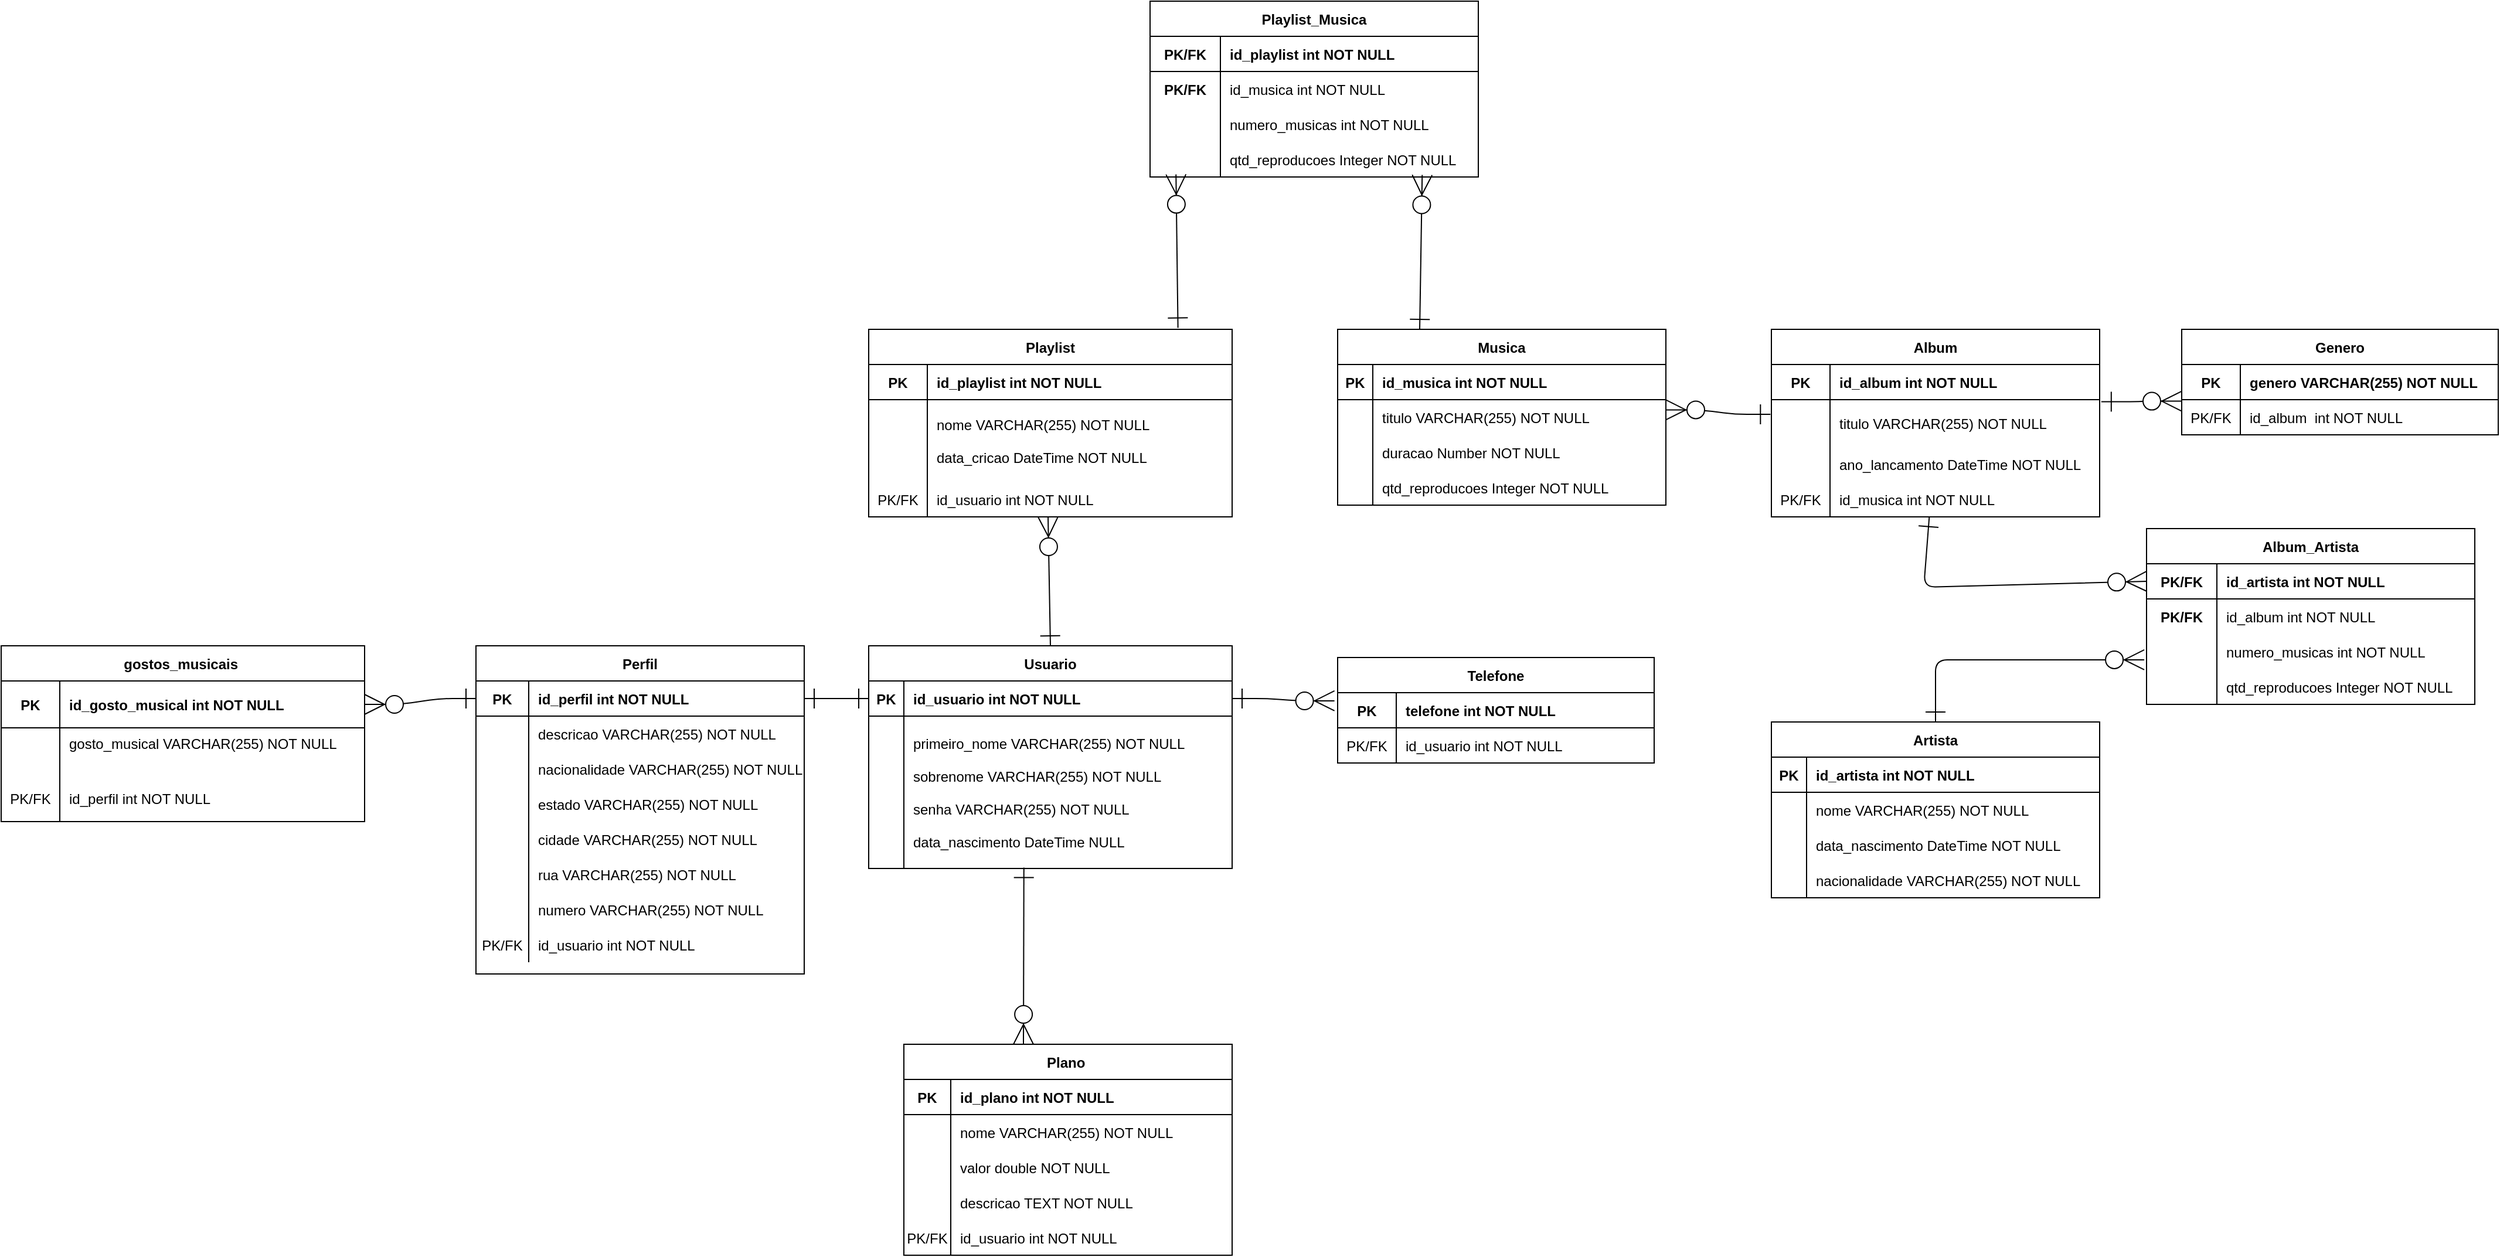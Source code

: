 <mxfile version="28.2.2">
  <diagram name="Page-1" id="_7i9upypEnmGC1tPnaWh">
    <mxGraphModel dx="1991" dy="1797" grid="1" gridSize="10" guides="1" tooltips="1" connect="1" arrows="1" fold="1" page="1" pageScale="1" pageWidth="827" pageHeight="1169" math="0" shadow="0">
      <root>
        <mxCell id="0" />
        <mxCell id="1" parent="0" />
        <mxCell id="pbqWPcM7sFuHfh5iEnx--1" value="" style="edgeStyle=entityRelationEdgeStyle;endArrow=ERone;startArrow=ERone;endFill=0;startFill=0;entryX=0;entryY=0.5;entryDx=0;entryDy=0;startSize=15;endSize=15;" edge="1" parent="1" source="pbqWPcM7sFuHfh5iEnx--23" target="pbqWPcM7sFuHfh5iEnx--3">
          <mxGeometry width="100" height="100" relative="1" as="geometry">
            <mxPoint x="340" y="720" as="sourcePoint" />
            <mxPoint x="440" y="620" as="targetPoint" />
          </mxGeometry>
        </mxCell>
        <mxCell id="pbqWPcM7sFuHfh5iEnx--2" value="Usuario" style="shape=table;startSize=30;container=1;collapsible=1;childLayout=tableLayout;fixedRows=1;rowLines=0;fontStyle=1;align=center;resizeLast=1;" vertex="1" parent="1">
          <mxGeometry x="480" y="10" width="310" height="190" as="geometry" />
        </mxCell>
        <mxCell id="pbqWPcM7sFuHfh5iEnx--3" value="" style="shape=partialRectangle;collapsible=0;dropTarget=0;pointerEvents=0;fillColor=none;points=[[0,0.5],[1,0.5]];portConstraint=eastwest;top=0;left=0;right=0;bottom=1;" vertex="1" parent="pbqWPcM7sFuHfh5iEnx--2">
          <mxGeometry y="30" width="310" height="30" as="geometry" />
        </mxCell>
        <mxCell id="pbqWPcM7sFuHfh5iEnx--4" value="PK" style="shape=partialRectangle;overflow=hidden;connectable=0;fillColor=none;top=0;left=0;bottom=0;right=0;fontStyle=1;" vertex="1" parent="pbqWPcM7sFuHfh5iEnx--3">
          <mxGeometry width="30" height="30" as="geometry">
            <mxRectangle width="30" height="30" as="alternateBounds" />
          </mxGeometry>
        </mxCell>
        <mxCell id="pbqWPcM7sFuHfh5iEnx--5" value="id_usuario int NOT NULL " style="shape=partialRectangle;overflow=hidden;connectable=0;fillColor=none;top=0;left=0;bottom=0;right=0;align=left;spacingLeft=6;fontStyle=1;" vertex="1" parent="pbqWPcM7sFuHfh5iEnx--3">
          <mxGeometry x="30" width="280" height="30" as="geometry">
            <mxRectangle width="280" height="30" as="alternateBounds" />
          </mxGeometry>
        </mxCell>
        <mxCell id="pbqWPcM7sFuHfh5iEnx--6" value="" style="shape=partialRectangle;collapsible=0;dropTarget=0;pointerEvents=0;fillColor=none;points=[[0,0.5],[1,0.5]];portConstraint=eastwest;top=0;left=0;right=0;bottom=0;" vertex="1" parent="pbqWPcM7sFuHfh5iEnx--2">
          <mxGeometry y="60" width="310" height="130" as="geometry" />
        </mxCell>
        <mxCell id="pbqWPcM7sFuHfh5iEnx--7" value="" style="shape=partialRectangle;overflow=hidden;connectable=0;fillColor=none;top=0;left=0;bottom=0;right=0;" vertex="1" parent="pbqWPcM7sFuHfh5iEnx--6">
          <mxGeometry width="30" height="130" as="geometry">
            <mxRectangle width="30" height="130" as="alternateBounds" />
          </mxGeometry>
        </mxCell>
        <mxCell id="pbqWPcM7sFuHfh5iEnx--8" value="primeiro_nome VARCHAR(255) NOT NULL&#xa;&#xa;sobrenome VARCHAR(255) NOT NULL&#xa;&#xa;senha VARCHAR(255) NOT NULL&#xa;&#xa;data_nascimento DateTime NULL" style="shape=partialRectangle;overflow=hidden;connectable=0;fillColor=none;top=0;left=0;bottom=0;right=0;align=left;spacingLeft=6;" vertex="1" parent="pbqWPcM7sFuHfh5iEnx--6">
          <mxGeometry x="30" width="280" height="130" as="geometry">
            <mxRectangle width="280" height="130" as="alternateBounds" />
          </mxGeometry>
        </mxCell>
        <mxCell id="pbqWPcM7sFuHfh5iEnx--9" value="Plano " style="shape=table;startSize=30;container=1;collapsible=1;childLayout=tableLayout;fixedRows=1;rowLines=0;fontStyle=1;align=center;resizeLast=1;" vertex="1" parent="1">
          <mxGeometry x="510" y="350" width="280" height="180" as="geometry" />
        </mxCell>
        <mxCell id="pbqWPcM7sFuHfh5iEnx--10" value="" style="shape=partialRectangle;collapsible=0;dropTarget=0;pointerEvents=0;fillColor=none;points=[[0,0.5],[1,0.5]];portConstraint=eastwest;top=0;left=0;right=0;bottom=1;" vertex="1" parent="pbqWPcM7sFuHfh5iEnx--9">
          <mxGeometry y="30" width="280" height="30" as="geometry" />
        </mxCell>
        <mxCell id="pbqWPcM7sFuHfh5iEnx--11" value="PK" style="shape=partialRectangle;overflow=hidden;connectable=0;fillColor=none;top=0;left=0;bottom=0;right=0;fontStyle=1;" vertex="1" parent="pbqWPcM7sFuHfh5iEnx--10">
          <mxGeometry width="40" height="30" as="geometry">
            <mxRectangle width="40" height="30" as="alternateBounds" />
          </mxGeometry>
        </mxCell>
        <mxCell id="pbqWPcM7sFuHfh5iEnx--12" value="id_plano int NOT NULL " style="shape=partialRectangle;overflow=hidden;connectable=0;fillColor=none;top=0;left=0;bottom=0;right=0;align=left;spacingLeft=6;fontStyle=1;" vertex="1" parent="pbqWPcM7sFuHfh5iEnx--10">
          <mxGeometry x="40" width="240" height="30" as="geometry">
            <mxRectangle width="240" height="30" as="alternateBounds" />
          </mxGeometry>
        </mxCell>
        <mxCell id="pbqWPcM7sFuHfh5iEnx--13" value="" style="shape=partialRectangle;collapsible=0;dropTarget=0;pointerEvents=0;fillColor=none;points=[[0,0.5],[1,0.5]];portConstraint=eastwest;top=0;left=0;right=0;bottom=0;" vertex="1" parent="pbqWPcM7sFuHfh5iEnx--9">
          <mxGeometry y="60" width="280" height="30" as="geometry" />
        </mxCell>
        <mxCell id="pbqWPcM7sFuHfh5iEnx--14" value="" style="shape=partialRectangle;overflow=hidden;connectable=0;fillColor=none;top=0;left=0;bottom=0;right=0;" vertex="1" parent="pbqWPcM7sFuHfh5iEnx--13">
          <mxGeometry width="40" height="30" as="geometry">
            <mxRectangle width="40" height="30" as="alternateBounds" />
          </mxGeometry>
        </mxCell>
        <mxCell id="pbqWPcM7sFuHfh5iEnx--15" value="nome VARCHAR(255) NOT NULL" style="shape=partialRectangle;overflow=hidden;connectable=0;fillColor=none;top=0;left=0;bottom=0;right=0;align=left;spacingLeft=6;" vertex="1" parent="pbqWPcM7sFuHfh5iEnx--13">
          <mxGeometry x="40" width="240" height="30" as="geometry">
            <mxRectangle width="240" height="30" as="alternateBounds" />
          </mxGeometry>
        </mxCell>
        <mxCell id="pbqWPcM7sFuHfh5iEnx--16" value="" style="shape=partialRectangle;collapsible=0;dropTarget=0;pointerEvents=0;fillColor=none;points=[[0,0.5],[1,0.5]];portConstraint=eastwest;top=0;left=0;right=0;bottom=0;" vertex="1" parent="pbqWPcM7sFuHfh5iEnx--9">
          <mxGeometry y="90" width="280" height="30" as="geometry" />
        </mxCell>
        <mxCell id="pbqWPcM7sFuHfh5iEnx--17" value="" style="shape=partialRectangle;overflow=hidden;connectable=0;fillColor=none;top=0;left=0;bottom=0;right=0;" vertex="1" parent="pbqWPcM7sFuHfh5iEnx--16">
          <mxGeometry width="40" height="30" as="geometry">
            <mxRectangle width="40" height="30" as="alternateBounds" />
          </mxGeometry>
        </mxCell>
        <mxCell id="pbqWPcM7sFuHfh5iEnx--18" value="valor double NOT NULL" style="shape=partialRectangle;overflow=hidden;connectable=0;fillColor=none;top=0;left=0;bottom=0;right=0;align=left;spacingLeft=6;" vertex="1" parent="pbqWPcM7sFuHfh5iEnx--16">
          <mxGeometry x="40" width="240" height="30" as="geometry">
            <mxRectangle width="240" height="30" as="alternateBounds" />
          </mxGeometry>
        </mxCell>
        <mxCell id="pbqWPcM7sFuHfh5iEnx--19" value="" style="shape=partialRectangle;collapsible=0;dropTarget=0;pointerEvents=0;fillColor=none;points=[[0,0.5],[1,0.5]];portConstraint=eastwest;top=0;left=0;right=0;bottom=0;" vertex="1" parent="pbqWPcM7sFuHfh5iEnx--9">
          <mxGeometry y="120" width="280" height="30" as="geometry" />
        </mxCell>
        <mxCell id="pbqWPcM7sFuHfh5iEnx--20" value="" style="shape=partialRectangle;overflow=hidden;connectable=0;fillColor=none;top=0;left=0;bottom=0;right=0;" vertex="1" parent="pbqWPcM7sFuHfh5iEnx--19">
          <mxGeometry width="40" height="30" as="geometry">
            <mxRectangle width="40" height="30" as="alternateBounds" />
          </mxGeometry>
        </mxCell>
        <mxCell id="pbqWPcM7sFuHfh5iEnx--21" value="descricao TEXT NOT NULL" style="shape=partialRectangle;overflow=hidden;connectable=0;fillColor=none;top=0;left=0;bottom=0;right=0;align=left;spacingLeft=6;" vertex="1" parent="pbqWPcM7sFuHfh5iEnx--19">
          <mxGeometry x="40" width="240" height="30" as="geometry">
            <mxRectangle width="240" height="30" as="alternateBounds" />
          </mxGeometry>
        </mxCell>
        <mxCell id="pbqWPcM7sFuHfh5iEnx--137" value="" style="shape=partialRectangle;collapsible=0;dropTarget=0;pointerEvents=0;fillColor=none;points=[[0,0.5],[1,0.5]];portConstraint=eastwest;top=0;left=0;right=0;bottom=0;" vertex="1" parent="pbqWPcM7sFuHfh5iEnx--9">
          <mxGeometry y="150" width="280" height="30" as="geometry" />
        </mxCell>
        <mxCell id="pbqWPcM7sFuHfh5iEnx--138" value="PK/FK" style="shape=partialRectangle;overflow=hidden;connectable=0;fillColor=none;top=0;left=0;bottom=0;right=0;" vertex="1" parent="pbqWPcM7sFuHfh5iEnx--137">
          <mxGeometry width="40" height="30" as="geometry">
            <mxRectangle width="40" height="30" as="alternateBounds" />
          </mxGeometry>
        </mxCell>
        <mxCell id="pbqWPcM7sFuHfh5iEnx--139" value="id_usuario int NOT NULL" style="shape=partialRectangle;overflow=hidden;connectable=0;fillColor=none;top=0;left=0;bottom=0;right=0;align=left;spacingLeft=6;" vertex="1" parent="pbqWPcM7sFuHfh5iEnx--137">
          <mxGeometry x="40" width="240" height="30" as="geometry">
            <mxRectangle width="240" height="30" as="alternateBounds" />
          </mxGeometry>
        </mxCell>
        <mxCell id="pbqWPcM7sFuHfh5iEnx--22" value="Perfil" style="shape=table;startSize=30;container=1;collapsible=1;childLayout=tableLayout;fixedRows=1;rowLines=0;fontStyle=1;align=center;resizeLast=1;" vertex="1" parent="1">
          <mxGeometry x="145" y="10" width="280" height="280" as="geometry" />
        </mxCell>
        <mxCell id="pbqWPcM7sFuHfh5iEnx--23" value="" style="shape=partialRectangle;collapsible=0;dropTarget=0;pointerEvents=0;fillColor=none;points=[[0,0.5],[1,0.5]];portConstraint=eastwest;top=0;left=0;right=0;bottom=1;" vertex="1" parent="pbqWPcM7sFuHfh5iEnx--22">
          <mxGeometry y="30" width="280" height="30" as="geometry" />
        </mxCell>
        <mxCell id="pbqWPcM7sFuHfh5iEnx--24" value="PK" style="shape=partialRectangle;overflow=hidden;connectable=0;fillColor=none;top=0;left=0;bottom=0;right=0;fontStyle=1;" vertex="1" parent="pbqWPcM7sFuHfh5iEnx--23">
          <mxGeometry width="45" height="30" as="geometry">
            <mxRectangle width="45" height="30" as="alternateBounds" />
          </mxGeometry>
        </mxCell>
        <mxCell id="pbqWPcM7sFuHfh5iEnx--25" value="id_perfil int NOT NULL" style="shape=partialRectangle;overflow=hidden;connectable=0;fillColor=none;top=0;left=0;bottom=0;right=0;align=left;spacingLeft=6;fontStyle=1;" vertex="1" parent="pbqWPcM7sFuHfh5iEnx--23">
          <mxGeometry x="45" width="235" height="30" as="geometry">
            <mxRectangle width="235" height="30" as="alternateBounds" />
          </mxGeometry>
        </mxCell>
        <mxCell id="pbqWPcM7sFuHfh5iEnx--26" value="" style="shape=partialRectangle;collapsible=0;dropTarget=0;pointerEvents=0;fillColor=none;points=[[0,0.5],[1,0.5]];portConstraint=eastwest;top=0;left=0;right=0;bottom=0;" vertex="1" parent="pbqWPcM7sFuHfh5iEnx--22">
          <mxGeometry y="60" width="280" height="30" as="geometry" />
        </mxCell>
        <mxCell id="pbqWPcM7sFuHfh5iEnx--27" value="" style="shape=partialRectangle;overflow=hidden;connectable=0;fillColor=none;top=0;left=0;bottom=0;right=0;" vertex="1" parent="pbqWPcM7sFuHfh5iEnx--26">
          <mxGeometry width="45" height="30" as="geometry">
            <mxRectangle width="45" height="30" as="alternateBounds" />
          </mxGeometry>
        </mxCell>
        <mxCell id="pbqWPcM7sFuHfh5iEnx--28" value="descricao VARCHAR(255) NOT NULL" style="shape=partialRectangle;overflow=hidden;connectable=0;fillColor=none;top=0;left=0;bottom=0;right=0;align=left;spacingLeft=6;" vertex="1" parent="pbqWPcM7sFuHfh5iEnx--26">
          <mxGeometry x="45" width="235" height="30" as="geometry">
            <mxRectangle width="235" height="30" as="alternateBounds" />
          </mxGeometry>
        </mxCell>
        <mxCell id="pbqWPcM7sFuHfh5iEnx--29" value="" style="shape=partialRectangle;collapsible=0;dropTarget=0;pointerEvents=0;fillColor=none;points=[[0,0.5],[1,0.5]];portConstraint=eastwest;top=0;left=0;right=0;bottom=0;" vertex="1" parent="pbqWPcM7sFuHfh5iEnx--22">
          <mxGeometry y="90" width="280" height="30" as="geometry" />
        </mxCell>
        <mxCell id="pbqWPcM7sFuHfh5iEnx--30" value="" style="shape=partialRectangle;overflow=hidden;connectable=0;fillColor=none;top=0;left=0;bottom=0;right=0;" vertex="1" parent="pbqWPcM7sFuHfh5iEnx--29">
          <mxGeometry width="45" height="30" as="geometry">
            <mxRectangle width="45" height="30" as="alternateBounds" />
          </mxGeometry>
        </mxCell>
        <mxCell id="pbqWPcM7sFuHfh5iEnx--31" value="nacionalidade VARCHAR(255) NOT NULL" style="shape=partialRectangle;overflow=hidden;connectable=0;fillColor=none;top=0;left=0;bottom=0;right=0;align=left;spacingLeft=6;" vertex="1" parent="pbqWPcM7sFuHfh5iEnx--29">
          <mxGeometry x="45" width="235" height="30" as="geometry">
            <mxRectangle width="235" height="30" as="alternateBounds" />
          </mxGeometry>
        </mxCell>
        <mxCell id="pbqWPcM7sFuHfh5iEnx--32" value="" style="shape=partialRectangle;collapsible=0;dropTarget=0;pointerEvents=0;fillColor=none;points=[[0,0.5],[1,0.5]];portConstraint=eastwest;top=0;left=0;right=0;bottom=0;" vertex="1" parent="pbqWPcM7sFuHfh5iEnx--22">
          <mxGeometry y="120" width="280" height="30" as="geometry" />
        </mxCell>
        <mxCell id="pbqWPcM7sFuHfh5iEnx--33" value="" style="shape=partialRectangle;overflow=hidden;connectable=0;fillColor=none;top=0;left=0;bottom=0;right=0;" vertex="1" parent="pbqWPcM7sFuHfh5iEnx--32">
          <mxGeometry width="45" height="30" as="geometry">
            <mxRectangle width="45" height="30" as="alternateBounds" />
          </mxGeometry>
        </mxCell>
        <mxCell id="pbqWPcM7sFuHfh5iEnx--34" value="estado VARCHAR(255) NOT NULL" style="shape=partialRectangle;overflow=hidden;connectable=0;fillColor=none;top=0;left=0;bottom=0;right=0;align=left;spacingLeft=6;" vertex="1" parent="pbqWPcM7sFuHfh5iEnx--32">
          <mxGeometry x="45" width="235" height="30" as="geometry">
            <mxRectangle width="235" height="30" as="alternateBounds" />
          </mxGeometry>
        </mxCell>
        <mxCell id="pbqWPcM7sFuHfh5iEnx--35" value="" style="shape=partialRectangle;collapsible=0;dropTarget=0;pointerEvents=0;fillColor=none;points=[[0,0.5],[1,0.5]];portConstraint=eastwest;top=0;left=0;right=0;bottom=0;" vertex="1" parent="pbqWPcM7sFuHfh5iEnx--22">
          <mxGeometry y="150" width="280" height="30" as="geometry" />
        </mxCell>
        <mxCell id="pbqWPcM7sFuHfh5iEnx--36" value="" style="shape=partialRectangle;overflow=hidden;connectable=0;fillColor=none;top=0;left=0;bottom=0;right=0;" vertex="1" parent="pbqWPcM7sFuHfh5iEnx--35">
          <mxGeometry width="45" height="30" as="geometry">
            <mxRectangle width="45" height="30" as="alternateBounds" />
          </mxGeometry>
        </mxCell>
        <mxCell id="pbqWPcM7sFuHfh5iEnx--37" value="cidade VARCHAR(255) NOT NULL" style="shape=partialRectangle;overflow=hidden;connectable=0;fillColor=none;top=0;left=0;bottom=0;right=0;align=left;spacingLeft=6;" vertex="1" parent="pbqWPcM7sFuHfh5iEnx--35">
          <mxGeometry x="45" width="235" height="30" as="geometry">
            <mxRectangle width="235" height="30" as="alternateBounds" />
          </mxGeometry>
        </mxCell>
        <mxCell id="pbqWPcM7sFuHfh5iEnx--38" value="" style="shape=partialRectangle;collapsible=0;dropTarget=0;pointerEvents=0;fillColor=none;points=[[0,0.5],[1,0.5]];portConstraint=eastwest;top=0;left=0;right=0;bottom=0;" vertex="1" parent="pbqWPcM7sFuHfh5iEnx--22">
          <mxGeometry y="180" width="280" height="30" as="geometry" />
        </mxCell>
        <mxCell id="pbqWPcM7sFuHfh5iEnx--39" value="" style="shape=partialRectangle;overflow=hidden;connectable=0;fillColor=none;top=0;left=0;bottom=0;right=0;" vertex="1" parent="pbqWPcM7sFuHfh5iEnx--38">
          <mxGeometry width="45" height="30" as="geometry">
            <mxRectangle width="45" height="30" as="alternateBounds" />
          </mxGeometry>
        </mxCell>
        <mxCell id="pbqWPcM7sFuHfh5iEnx--40" value="rua VARCHAR(255) NOT NULL" style="shape=partialRectangle;overflow=hidden;connectable=0;fillColor=none;top=0;left=0;bottom=0;right=0;align=left;spacingLeft=6;" vertex="1" parent="pbqWPcM7sFuHfh5iEnx--38">
          <mxGeometry x="45" width="235" height="30" as="geometry">
            <mxRectangle width="235" height="30" as="alternateBounds" />
          </mxGeometry>
        </mxCell>
        <mxCell id="pbqWPcM7sFuHfh5iEnx--41" value="" style="shape=partialRectangle;collapsible=0;dropTarget=0;pointerEvents=0;fillColor=none;points=[[0,0.5],[1,0.5]];portConstraint=eastwest;top=0;left=0;right=0;bottom=0;" vertex="1" parent="pbqWPcM7sFuHfh5iEnx--22">
          <mxGeometry y="210" width="280" height="30" as="geometry" />
        </mxCell>
        <mxCell id="pbqWPcM7sFuHfh5iEnx--42" value="" style="shape=partialRectangle;overflow=hidden;connectable=0;fillColor=none;top=0;left=0;bottom=0;right=0;" vertex="1" parent="pbqWPcM7sFuHfh5iEnx--41">
          <mxGeometry width="45" height="30" as="geometry">
            <mxRectangle width="45" height="30" as="alternateBounds" />
          </mxGeometry>
        </mxCell>
        <mxCell id="pbqWPcM7sFuHfh5iEnx--43" value="numero VARCHAR(255) NOT NULL" style="shape=partialRectangle;overflow=hidden;connectable=0;fillColor=none;top=0;left=0;bottom=0;right=0;align=left;spacingLeft=6;" vertex="1" parent="pbqWPcM7sFuHfh5iEnx--41">
          <mxGeometry x="45" width="235" height="30" as="geometry">
            <mxRectangle width="235" height="30" as="alternateBounds" />
          </mxGeometry>
        </mxCell>
        <mxCell id="pbqWPcM7sFuHfh5iEnx--140" value="" style="shape=partialRectangle;collapsible=0;dropTarget=0;pointerEvents=0;fillColor=none;points=[[0,0.5],[1,0.5]];portConstraint=eastwest;top=0;left=0;right=0;bottom=0;" vertex="1" parent="pbqWPcM7sFuHfh5iEnx--22">
          <mxGeometry y="240" width="280" height="30" as="geometry" />
        </mxCell>
        <mxCell id="pbqWPcM7sFuHfh5iEnx--141" value="PK/FK" style="shape=partialRectangle;overflow=hidden;connectable=0;fillColor=none;top=0;left=0;bottom=0;right=0;" vertex="1" parent="pbqWPcM7sFuHfh5iEnx--140">
          <mxGeometry width="45" height="30" as="geometry">
            <mxRectangle width="45" height="30" as="alternateBounds" />
          </mxGeometry>
        </mxCell>
        <mxCell id="pbqWPcM7sFuHfh5iEnx--142" value="id_usuario int NOT NULL" style="shape=partialRectangle;overflow=hidden;connectable=0;fillColor=none;top=0;left=0;bottom=0;right=0;align=left;spacingLeft=6;" vertex="1" parent="pbqWPcM7sFuHfh5iEnx--140">
          <mxGeometry x="45" width="235" height="30" as="geometry">
            <mxRectangle width="235" height="30" as="alternateBounds" />
          </mxGeometry>
        </mxCell>
        <mxCell id="pbqWPcM7sFuHfh5iEnx--44" value="gostos_musicais " style="shape=table;startSize=30;container=1;collapsible=1;childLayout=tableLayout;fixedRows=1;rowLines=0;fontStyle=1;align=center;resizeLast=1;" vertex="1" parent="1">
          <mxGeometry x="-260" y="10" width="310" height="150" as="geometry" />
        </mxCell>
        <mxCell id="pbqWPcM7sFuHfh5iEnx--45" value="" style="shape=partialRectangle;collapsible=0;dropTarget=0;pointerEvents=0;fillColor=none;points=[[0,0.5],[1,0.5]];portConstraint=eastwest;top=0;left=0;right=0;bottom=1;" vertex="1" parent="pbqWPcM7sFuHfh5iEnx--44">
          <mxGeometry y="30" width="310" height="40" as="geometry" />
        </mxCell>
        <mxCell id="pbqWPcM7sFuHfh5iEnx--46" value="PK" style="shape=partialRectangle;overflow=hidden;connectable=0;fillColor=none;top=0;left=0;bottom=0;right=0;fontStyle=1;" vertex="1" parent="pbqWPcM7sFuHfh5iEnx--45">
          <mxGeometry width="50" height="40" as="geometry">
            <mxRectangle width="50" height="40" as="alternateBounds" />
          </mxGeometry>
        </mxCell>
        <mxCell id="pbqWPcM7sFuHfh5iEnx--47" value="id_gosto_musical int NOT NULL" style="shape=partialRectangle;overflow=hidden;connectable=0;fillColor=none;top=0;left=0;bottom=0;right=0;align=left;spacingLeft=6;fontStyle=1;" vertex="1" parent="pbqWPcM7sFuHfh5iEnx--45">
          <mxGeometry x="50" width="260" height="40" as="geometry">
            <mxRectangle width="260" height="40" as="alternateBounds" />
          </mxGeometry>
        </mxCell>
        <mxCell id="pbqWPcM7sFuHfh5iEnx--48" value="" style="shape=partialRectangle;collapsible=0;dropTarget=0;pointerEvents=0;fillColor=none;points=[[0,0.5],[1,0.5]];portConstraint=eastwest;top=0;left=0;right=0;bottom=0;" vertex="1" parent="pbqWPcM7sFuHfh5iEnx--44">
          <mxGeometry y="70" width="310" height="40" as="geometry" />
        </mxCell>
        <mxCell id="pbqWPcM7sFuHfh5iEnx--49" value="" style="shape=partialRectangle;overflow=hidden;connectable=0;fillColor=none;top=0;left=0;bottom=0;right=0;" vertex="1" parent="pbqWPcM7sFuHfh5iEnx--48">
          <mxGeometry width="50" height="40" as="geometry">
            <mxRectangle width="50" height="40" as="alternateBounds" />
          </mxGeometry>
        </mxCell>
        <mxCell id="pbqWPcM7sFuHfh5iEnx--50" value="gosto_musical VARCHAR(255) NOT NULL&#xa;" style="shape=partialRectangle;overflow=hidden;connectable=0;fillColor=none;top=0;left=0;bottom=0;right=0;align=left;spacingLeft=6;" vertex="1" parent="pbqWPcM7sFuHfh5iEnx--48">
          <mxGeometry x="50" width="260" height="40" as="geometry">
            <mxRectangle width="260" height="40" as="alternateBounds" />
          </mxGeometry>
        </mxCell>
        <mxCell id="pbqWPcM7sFuHfh5iEnx--151" value="" style="shape=partialRectangle;collapsible=0;dropTarget=0;pointerEvents=0;fillColor=none;points=[[0,0.5],[1,0.5]];portConstraint=eastwest;top=0;left=0;right=0;bottom=0;" vertex="1" parent="pbqWPcM7sFuHfh5iEnx--44">
          <mxGeometry y="110" width="310" height="40" as="geometry" />
        </mxCell>
        <mxCell id="pbqWPcM7sFuHfh5iEnx--152" value="PK/FK" style="shape=partialRectangle;overflow=hidden;connectable=0;fillColor=none;top=0;left=0;bottom=0;right=0;" vertex="1" parent="pbqWPcM7sFuHfh5iEnx--151">
          <mxGeometry width="50" height="40" as="geometry">
            <mxRectangle width="50" height="40" as="alternateBounds" />
          </mxGeometry>
        </mxCell>
        <mxCell id="pbqWPcM7sFuHfh5iEnx--153" value="id_perfil int NOT NULL" style="shape=partialRectangle;overflow=hidden;connectable=0;fillColor=none;top=0;left=0;bottom=0;right=0;align=left;spacingLeft=6;" vertex="1" parent="pbqWPcM7sFuHfh5iEnx--151">
          <mxGeometry x="50" width="260" height="40" as="geometry">
            <mxRectangle width="260" height="40" as="alternateBounds" />
          </mxGeometry>
        </mxCell>
        <mxCell id="pbqWPcM7sFuHfh5iEnx--51" value="Telefone" style="shape=table;startSize=30;container=1;collapsible=1;childLayout=tableLayout;fixedRows=1;rowLines=0;fontStyle=1;align=center;resizeLast=1;" vertex="1" parent="1">
          <mxGeometry x="880" y="20" width="270" height="90" as="geometry" />
        </mxCell>
        <mxCell id="pbqWPcM7sFuHfh5iEnx--52" value="" style="shape=partialRectangle;collapsible=0;dropTarget=0;pointerEvents=0;fillColor=none;points=[[0,0.5],[1,0.5]];portConstraint=eastwest;top=0;left=0;right=0;bottom=1;" vertex="1" parent="pbqWPcM7sFuHfh5iEnx--51">
          <mxGeometry y="30" width="270" height="30" as="geometry" />
        </mxCell>
        <mxCell id="pbqWPcM7sFuHfh5iEnx--53" value="PK" style="shape=partialRectangle;overflow=hidden;connectable=0;fillColor=none;top=0;left=0;bottom=0;right=0;fontStyle=1;" vertex="1" parent="pbqWPcM7sFuHfh5iEnx--52">
          <mxGeometry width="50" height="30" as="geometry">
            <mxRectangle width="50" height="30" as="alternateBounds" />
          </mxGeometry>
        </mxCell>
        <mxCell id="pbqWPcM7sFuHfh5iEnx--54" value="telefone int NOT NULL" style="shape=partialRectangle;overflow=hidden;connectable=0;fillColor=none;top=0;left=0;bottom=0;right=0;align=left;spacingLeft=6;fontStyle=1;" vertex="1" parent="pbqWPcM7sFuHfh5iEnx--52">
          <mxGeometry x="50" width="220" height="30" as="geometry">
            <mxRectangle width="220" height="30" as="alternateBounds" />
          </mxGeometry>
        </mxCell>
        <mxCell id="pbqWPcM7sFuHfh5iEnx--55" value="" style="shape=partialRectangle;collapsible=0;dropTarget=0;pointerEvents=0;fillColor=none;points=[[0,0.5],[1,0.5]];portConstraint=eastwest;top=0;left=0;right=0;bottom=0;" vertex="1" parent="pbqWPcM7sFuHfh5iEnx--51">
          <mxGeometry y="60" width="270" height="30" as="geometry" />
        </mxCell>
        <mxCell id="pbqWPcM7sFuHfh5iEnx--56" value="PK/FK" style="shape=partialRectangle;overflow=hidden;connectable=0;fillColor=none;top=0;left=0;bottom=0;right=0;" vertex="1" parent="pbqWPcM7sFuHfh5iEnx--55">
          <mxGeometry width="50" height="30" as="geometry">
            <mxRectangle width="50" height="30" as="alternateBounds" />
          </mxGeometry>
        </mxCell>
        <mxCell id="pbqWPcM7sFuHfh5iEnx--57" value="id_usuario int NOT NULL" style="shape=partialRectangle;overflow=hidden;connectable=0;fillColor=none;top=0;left=0;bottom=0;right=0;align=left;spacingLeft=6;" vertex="1" parent="pbqWPcM7sFuHfh5iEnx--55">
          <mxGeometry x="50" width="220" height="30" as="geometry">
            <mxRectangle width="220" height="30" as="alternateBounds" />
          </mxGeometry>
        </mxCell>
        <mxCell id="pbqWPcM7sFuHfh5iEnx--61" value="" style="edgeStyle=entityRelationEdgeStyle;endArrow=ERzeroToMany;startArrow=ERone;endFill=1;startFill=0;exitX=1;exitY=0.5;exitDx=0;exitDy=0;entryX=-0.01;entryY=0.233;entryDx=0;entryDy=0;entryPerimeter=0;startSize=15;endSize=15;" edge="1" parent="1" source="pbqWPcM7sFuHfh5iEnx--3" target="pbqWPcM7sFuHfh5iEnx--52">
          <mxGeometry width="100" height="100" relative="1" as="geometry">
            <mxPoint x="810" y="270" as="sourcePoint" />
            <mxPoint x="810" y="530" as="targetPoint" />
          </mxGeometry>
        </mxCell>
        <mxCell id="pbqWPcM7sFuHfh5iEnx--62" value="" style="endArrow=ERzeroToMany;startArrow=ERone;endFill=1;startFill=0;exitX=0.427;exitY=0.994;exitDx=0;exitDy=0;exitPerimeter=0;startSize=15;endSize=15;" edge="1" parent="1" source="pbqWPcM7sFuHfh5iEnx--6">
          <mxGeometry width="100" height="100" relative="1" as="geometry">
            <mxPoint x="820" y="80" as="sourcePoint" />
            <mxPoint x="612" y="350" as="targetPoint" />
          </mxGeometry>
        </mxCell>
        <mxCell id="pbqWPcM7sFuHfh5iEnx--63" value="" style="shape=partialRectangle;overflow=hidden;connectable=0;fillColor=none;top=0;left=0;bottom=0;right=0;" vertex="1" parent="1">
          <mxGeometry x="510" y="470" width="30" height="30" as="geometry">
            <mxRectangle width="30" height="30" as="alternateBounds" />
          </mxGeometry>
        </mxCell>
        <mxCell id="pbqWPcM7sFuHfh5iEnx--64" value="" style="edgeStyle=entityRelationEdgeStyle;endArrow=ERzeroToMany;startArrow=ERone;endFill=1;startFill=0;exitX=0;exitY=0.5;exitDx=0;exitDy=0;entryX=1;entryY=0.5;entryDx=0;entryDy=0;startSize=15;endSize=15;" edge="1" parent="1" source="pbqWPcM7sFuHfh5iEnx--23" target="pbqWPcM7sFuHfh5iEnx--45">
          <mxGeometry width="100" height="100" relative="1" as="geometry">
            <mxPoint x="850" y="70" as="sourcePoint" />
            <mxPoint x="937" y="72" as="targetPoint" />
          </mxGeometry>
        </mxCell>
        <mxCell id="pbqWPcM7sFuHfh5iEnx--65" value="Playlist" style="shape=table;startSize=30;container=1;collapsible=1;childLayout=tableLayout;fixedRows=1;rowLines=0;fontStyle=1;align=center;resizeLast=1;" vertex="1" parent="1">
          <mxGeometry x="480" y="-260" width="310" height="160" as="geometry" />
        </mxCell>
        <mxCell id="pbqWPcM7sFuHfh5iEnx--66" value="" style="shape=partialRectangle;collapsible=0;dropTarget=0;pointerEvents=0;fillColor=none;points=[[0,0.5],[1,0.5]];portConstraint=eastwest;top=0;left=0;right=0;bottom=1;" vertex="1" parent="pbqWPcM7sFuHfh5iEnx--65">
          <mxGeometry y="30" width="310" height="30" as="geometry" />
        </mxCell>
        <mxCell id="pbqWPcM7sFuHfh5iEnx--67" value="PK" style="shape=partialRectangle;overflow=hidden;connectable=0;fillColor=none;top=0;left=0;bottom=0;right=0;fontStyle=1;" vertex="1" parent="pbqWPcM7sFuHfh5iEnx--66">
          <mxGeometry width="50" height="30" as="geometry">
            <mxRectangle width="50" height="30" as="alternateBounds" />
          </mxGeometry>
        </mxCell>
        <mxCell id="pbqWPcM7sFuHfh5iEnx--68" value="id_playlist int NOT NULL " style="shape=partialRectangle;overflow=hidden;connectable=0;fillColor=none;top=0;left=0;bottom=0;right=0;align=left;spacingLeft=6;fontStyle=1;" vertex="1" parent="pbqWPcM7sFuHfh5iEnx--66">
          <mxGeometry x="50" width="260" height="30" as="geometry">
            <mxRectangle width="260" height="30" as="alternateBounds" />
          </mxGeometry>
        </mxCell>
        <mxCell id="pbqWPcM7sFuHfh5iEnx--69" value="" style="shape=partialRectangle;collapsible=0;dropTarget=0;pointerEvents=0;fillColor=none;points=[[0,0.5],[1,0.5]];portConstraint=eastwest;top=0;left=0;right=0;bottom=0;" vertex="1" parent="pbqWPcM7sFuHfh5iEnx--65">
          <mxGeometry y="60" width="310" height="70" as="geometry" />
        </mxCell>
        <mxCell id="pbqWPcM7sFuHfh5iEnx--70" value="" style="shape=partialRectangle;overflow=hidden;connectable=0;fillColor=none;top=0;left=0;bottom=0;right=0;" vertex="1" parent="pbqWPcM7sFuHfh5iEnx--69">
          <mxGeometry width="50" height="70" as="geometry">
            <mxRectangle width="50" height="70" as="alternateBounds" />
          </mxGeometry>
        </mxCell>
        <mxCell id="pbqWPcM7sFuHfh5iEnx--71" value="nome VARCHAR(255) NOT NULL&#xa;&#xa;data_cricao DateTime NOT NULL" style="shape=partialRectangle;overflow=hidden;connectable=0;fillColor=none;top=0;left=0;bottom=0;right=0;align=left;spacingLeft=6;" vertex="1" parent="pbqWPcM7sFuHfh5iEnx--69">
          <mxGeometry x="50" width="260" height="70" as="geometry">
            <mxRectangle width="260" height="70" as="alternateBounds" />
          </mxGeometry>
        </mxCell>
        <mxCell id="pbqWPcM7sFuHfh5iEnx--161" value="" style="shape=partialRectangle;collapsible=0;dropTarget=0;pointerEvents=0;fillColor=none;points=[[0,0.5],[1,0.5]];portConstraint=eastwest;top=0;left=0;right=0;bottom=0;" vertex="1" parent="pbqWPcM7sFuHfh5iEnx--65">
          <mxGeometry y="130" width="310" height="30" as="geometry" />
        </mxCell>
        <mxCell id="pbqWPcM7sFuHfh5iEnx--162" value="PK/FK" style="shape=partialRectangle;overflow=hidden;connectable=0;fillColor=none;top=0;left=0;bottom=0;right=0;" vertex="1" parent="pbqWPcM7sFuHfh5iEnx--161">
          <mxGeometry width="50" height="30" as="geometry">
            <mxRectangle width="50" height="30" as="alternateBounds" />
          </mxGeometry>
        </mxCell>
        <mxCell id="pbqWPcM7sFuHfh5iEnx--163" value="id_usuario int NOT NULL" style="shape=partialRectangle;overflow=hidden;connectable=0;fillColor=none;top=0;left=0;bottom=0;right=0;align=left;spacingLeft=6;" vertex="1" parent="pbqWPcM7sFuHfh5iEnx--161">
          <mxGeometry x="50" width="260" height="30" as="geometry">
            <mxRectangle width="260" height="30" as="alternateBounds" />
          </mxGeometry>
        </mxCell>
        <mxCell id="pbqWPcM7sFuHfh5iEnx--72" value="" style="endArrow=ERzeroToMany;startArrow=ERone;endFill=1;startFill=0;exitX=0.5;exitY=0;exitDx=0;exitDy=0;startSize=15;endSize=15;" edge="1" parent="1" source="pbqWPcM7sFuHfh5iEnx--2">
          <mxGeometry width="100" height="100" relative="1" as="geometry">
            <mxPoint x="630" y="240" as="sourcePoint" />
            <mxPoint x="633" y="-100" as="targetPoint" />
          </mxGeometry>
        </mxCell>
        <mxCell id="pbqWPcM7sFuHfh5iEnx--73" value="Musica" style="shape=table;startSize=30;container=1;collapsible=1;childLayout=tableLayout;fixedRows=1;rowLines=0;fontStyle=1;align=center;resizeLast=1;" vertex="1" parent="1">
          <mxGeometry x="880" y="-260" width="280" height="150" as="geometry" />
        </mxCell>
        <mxCell id="pbqWPcM7sFuHfh5iEnx--74" value="" style="shape=partialRectangle;collapsible=0;dropTarget=0;pointerEvents=0;fillColor=none;points=[[0,0.5],[1,0.5]];portConstraint=eastwest;top=0;left=0;right=0;bottom=1;" vertex="1" parent="pbqWPcM7sFuHfh5iEnx--73">
          <mxGeometry y="30" width="280" height="30" as="geometry" />
        </mxCell>
        <mxCell id="pbqWPcM7sFuHfh5iEnx--75" value="PK" style="shape=partialRectangle;overflow=hidden;connectable=0;fillColor=none;top=0;left=0;bottom=0;right=0;fontStyle=1;" vertex="1" parent="pbqWPcM7sFuHfh5iEnx--74">
          <mxGeometry width="30" height="30" as="geometry">
            <mxRectangle width="30" height="30" as="alternateBounds" />
          </mxGeometry>
        </mxCell>
        <mxCell id="pbqWPcM7sFuHfh5iEnx--76" value="id_musica int NOT NULL " style="shape=partialRectangle;overflow=hidden;connectable=0;fillColor=none;top=0;left=0;bottom=0;right=0;align=left;spacingLeft=6;fontStyle=1;" vertex="1" parent="pbqWPcM7sFuHfh5iEnx--74">
          <mxGeometry x="30" width="250" height="30" as="geometry">
            <mxRectangle width="250" height="30" as="alternateBounds" />
          </mxGeometry>
        </mxCell>
        <mxCell id="pbqWPcM7sFuHfh5iEnx--77" value="" style="shape=partialRectangle;collapsible=0;dropTarget=0;pointerEvents=0;fillColor=none;points=[[0,0.5],[1,0.5]];portConstraint=eastwest;top=0;left=0;right=0;bottom=0;" vertex="1" parent="pbqWPcM7sFuHfh5iEnx--73">
          <mxGeometry y="60" width="280" height="30" as="geometry" />
        </mxCell>
        <mxCell id="pbqWPcM7sFuHfh5iEnx--78" value="" style="shape=partialRectangle;overflow=hidden;connectable=0;fillColor=none;top=0;left=0;bottom=0;right=0;" vertex="1" parent="pbqWPcM7sFuHfh5iEnx--77">
          <mxGeometry width="30" height="30" as="geometry">
            <mxRectangle width="30" height="30" as="alternateBounds" />
          </mxGeometry>
        </mxCell>
        <mxCell id="pbqWPcM7sFuHfh5iEnx--79" value="titulo VARCHAR(255) NOT NULL" style="shape=partialRectangle;overflow=hidden;connectable=0;fillColor=none;top=0;left=0;bottom=0;right=0;align=left;spacingLeft=6;" vertex="1" parent="pbqWPcM7sFuHfh5iEnx--77">
          <mxGeometry x="30" width="250" height="30" as="geometry">
            <mxRectangle width="250" height="30" as="alternateBounds" />
          </mxGeometry>
        </mxCell>
        <mxCell id="pbqWPcM7sFuHfh5iEnx--80" value="" style="shape=partialRectangle;collapsible=0;dropTarget=0;pointerEvents=0;fillColor=none;points=[[0,0.5],[1,0.5]];portConstraint=eastwest;top=0;left=0;right=0;bottom=0;" vertex="1" parent="pbqWPcM7sFuHfh5iEnx--73">
          <mxGeometry y="90" width="280" height="30" as="geometry" />
        </mxCell>
        <mxCell id="pbqWPcM7sFuHfh5iEnx--81" value="" style="shape=partialRectangle;overflow=hidden;connectable=0;fillColor=none;top=0;left=0;bottom=0;right=0;" vertex="1" parent="pbqWPcM7sFuHfh5iEnx--80">
          <mxGeometry width="30" height="30" as="geometry">
            <mxRectangle width="30" height="30" as="alternateBounds" />
          </mxGeometry>
        </mxCell>
        <mxCell id="pbqWPcM7sFuHfh5iEnx--82" value="duracao Number NOT NULL" style="shape=partialRectangle;overflow=hidden;connectable=0;fillColor=none;top=0;left=0;bottom=0;right=0;align=left;spacingLeft=6;" vertex="1" parent="pbqWPcM7sFuHfh5iEnx--80">
          <mxGeometry x="30" width="250" height="30" as="geometry">
            <mxRectangle width="250" height="30" as="alternateBounds" />
          </mxGeometry>
        </mxCell>
        <mxCell id="pbqWPcM7sFuHfh5iEnx--83" value="" style="shape=partialRectangle;collapsible=0;dropTarget=0;pointerEvents=0;fillColor=none;points=[[0,0.5],[1,0.5]];portConstraint=eastwest;top=0;left=0;right=0;bottom=0;" vertex="1" parent="pbqWPcM7sFuHfh5iEnx--73">
          <mxGeometry y="120" width="280" height="30" as="geometry" />
        </mxCell>
        <mxCell id="pbqWPcM7sFuHfh5iEnx--84" value="" style="shape=partialRectangle;overflow=hidden;connectable=0;fillColor=none;top=0;left=0;bottom=0;right=0;" vertex="1" parent="pbqWPcM7sFuHfh5iEnx--83">
          <mxGeometry width="30" height="30" as="geometry">
            <mxRectangle width="30" height="30" as="alternateBounds" />
          </mxGeometry>
        </mxCell>
        <mxCell id="pbqWPcM7sFuHfh5iEnx--85" value="qtd_reproducoes Integer NOT NULL" style="shape=partialRectangle;overflow=hidden;connectable=0;fillColor=none;top=0;left=0;bottom=0;right=0;align=left;spacingLeft=6;" vertex="1" parent="pbqWPcM7sFuHfh5iEnx--83">
          <mxGeometry x="30" width="250" height="30" as="geometry">
            <mxRectangle width="250" height="30" as="alternateBounds" />
          </mxGeometry>
        </mxCell>
        <mxCell id="pbqWPcM7sFuHfh5iEnx--87" value="Album" style="shape=table;startSize=30;container=1;collapsible=1;childLayout=tableLayout;fixedRows=1;rowLines=0;fontStyle=1;align=center;resizeLast=1;" vertex="1" parent="1">
          <mxGeometry x="1250" y="-260" width="280" height="160" as="geometry" />
        </mxCell>
        <mxCell id="pbqWPcM7sFuHfh5iEnx--88" value="" style="shape=partialRectangle;collapsible=0;dropTarget=0;pointerEvents=0;fillColor=none;points=[[0,0.5],[1,0.5]];portConstraint=eastwest;top=0;left=0;right=0;bottom=1;" vertex="1" parent="pbqWPcM7sFuHfh5iEnx--87">
          <mxGeometry y="30" width="280" height="30" as="geometry" />
        </mxCell>
        <mxCell id="pbqWPcM7sFuHfh5iEnx--89" value="PK" style="shape=partialRectangle;overflow=hidden;connectable=0;fillColor=none;top=0;left=0;bottom=0;right=0;fontStyle=1;" vertex="1" parent="pbqWPcM7sFuHfh5iEnx--88">
          <mxGeometry width="50" height="30" as="geometry">
            <mxRectangle width="50" height="30" as="alternateBounds" />
          </mxGeometry>
        </mxCell>
        <mxCell id="pbqWPcM7sFuHfh5iEnx--90" value="id_album int NOT NULL " style="shape=partialRectangle;overflow=hidden;connectable=0;fillColor=none;top=0;left=0;bottom=0;right=0;align=left;spacingLeft=6;fontStyle=1;" vertex="1" parent="pbqWPcM7sFuHfh5iEnx--88">
          <mxGeometry x="50" width="230" height="30" as="geometry">
            <mxRectangle width="230" height="30" as="alternateBounds" />
          </mxGeometry>
        </mxCell>
        <mxCell id="pbqWPcM7sFuHfh5iEnx--91" value="" style="shape=partialRectangle;collapsible=0;dropTarget=0;pointerEvents=0;fillColor=none;points=[[0,0.5],[1,0.5]];portConstraint=eastwest;top=0;left=0;right=0;bottom=0;" vertex="1" parent="pbqWPcM7sFuHfh5iEnx--87">
          <mxGeometry y="60" width="280" height="40" as="geometry" />
        </mxCell>
        <mxCell id="pbqWPcM7sFuHfh5iEnx--92" value="" style="shape=partialRectangle;overflow=hidden;connectable=0;fillColor=none;top=0;left=0;bottom=0;right=0;" vertex="1" parent="pbqWPcM7sFuHfh5iEnx--91">
          <mxGeometry width="50" height="40" as="geometry">
            <mxRectangle width="50" height="40" as="alternateBounds" />
          </mxGeometry>
        </mxCell>
        <mxCell id="pbqWPcM7sFuHfh5iEnx--93" value="titulo VARCHAR(255) NOT NULL" style="shape=partialRectangle;overflow=hidden;connectable=0;fillColor=none;top=0;left=0;bottom=0;right=0;align=left;spacingLeft=6;" vertex="1" parent="pbqWPcM7sFuHfh5iEnx--91">
          <mxGeometry x="50" width="230" height="40" as="geometry">
            <mxRectangle width="230" height="40" as="alternateBounds" />
          </mxGeometry>
        </mxCell>
        <mxCell id="pbqWPcM7sFuHfh5iEnx--94" value="" style="shape=partialRectangle;collapsible=0;dropTarget=0;pointerEvents=0;fillColor=none;points=[[0,0.5],[1,0.5]];portConstraint=eastwest;top=0;left=0;right=0;bottom=0;" vertex="1" parent="pbqWPcM7sFuHfh5iEnx--87">
          <mxGeometry y="100" width="280" height="30" as="geometry" />
        </mxCell>
        <mxCell id="pbqWPcM7sFuHfh5iEnx--95" value="" style="shape=partialRectangle;overflow=hidden;connectable=0;fillColor=none;top=0;left=0;bottom=0;right=0;" vertex="1" parent="pbqWPcM7sFuHfh5iEnx--94">
          <mxGeometry width="50" height="30" as="geometry">
            <mxRectangle width="50" height="30" as="alternateBounds" />
          </mxGeometry>
        </mxCell>
        <mxCell id="pbqWPcM7sFuHfh5iEnx--96" value="ano_lancamento DateTime NOT NULL" style="shape=partialRectangle;overflow=hidden;connectable=0;fillColor=none;top=0;left=0;bottom=0;right=0;align=left;spacingLeft=6;" vertex="1" parent="pbqWPcM7sFuHfh5iEnx--94">
          <mxGeometry x="50" width="230" height="30" as="geometry">
            <mxRectangle width="230" height="30" as="alternateBounds" />
          </mxGeometry>
        </mxCell>
        <mxCell id="pbqWPcM7sFuHfh5iEnx--157" value="" style="shape=partialRectangle;collapsible=0;dropTarget=0;pointerEvents=0;fillColor=none;points=[[0,0.5],[1,0.5]];portConstraint=eastwest;top=0;left=0;right=0;bottom=0;" vertex="1" parent="pbqWPcM7sFuHfh5iEnx--87">
          <mxGeometry y="130" width="280" height="30" as="geometry" />
        </mxCell>
        <mxCell id="pbqWPcM7sFuHfh5iEnx--158" value="PK/FK" style="shape=partialRectangle;overflow=hidden;connectable=0;fillColor=none;top=0;left=0;bottom=0;right=0;" vertex="1" parent="pbqWPcM7sFuHfh5iEnx--157">
          <mxGeometry width="50" height="30" as="geometry">
            <mxRectangle width="50" height="30" as="alternateBounds" />
          </mxGeometry>
        </mxCell>
        <mxCell id="pbqWPcM7sFuHfh5iEnx--159" value="id_musica int NOT NULL" style="shape=partialRectangle;overflow=hidden;connectable=0;fillColor=none;top=0;left=0;bottom=0;right=0;align=left;spacingLeft=6;" vertex="1" parent="pbqWPcM7sFuHfh5iEnx--157">
          <mxGeometry x="50" width="230" height="30" as="geometry">
            <mxRectangle width="230" height="30" as="alternateBounds" />
          </mxGeometry>
        </mxCell>
        <mxCell id="pbqWPcM7sFuHfh5iEnx--97" value="Genero" style="shape=table;startSize=30;container=1;collapsible=1;childLayout=tableLayout;fixedRows=1;rowLines=0;fontStyle=1;align=center;resizeLast=1;" vertex="1" parent="1">
          <mxGeometry x="1600" y="-260" width="270" height="90" as="geometry" />
        </mxCell>
        <mxCell id="pbqWPcM7sFuHfh5iEnx--98" value="" style="shape=partialRectangle;collapsible=0;dropTarget=0;pointerEvents=0;fillColor=none;points=[[0,0.5],[1,0.5]];portConstraint=eastwest;top=0;left=0;right=0;bottom=1;" vertex="1" parent="pbqWPcM7sFuHfh5iEnx--97">
          <mxGeometry y="30" width="270" height="30" as="geometry" />
        </mxCell>
        <mxCell id="pbqWPcM7sFuHfh5iEnx--99" value="PK" style="shape=partialRectangle;overflow=hidden;connectable=0;fillColor=none;top=0;left=0;bottom=0;right=0;fontStyle=1;" vertex="1" parent="pbqWPcM7sFuHfh5iEnx--98">
          <mxGeometry width="50" height="30" as="geometry">
            <mxRectangle width="50" height="30" as="alternateBounds" />
          </mxGeometry>
        </mxCell>
        <mxCell id="pbqWPcM7sFuHfh5iEnx--100" value="genero VARCHAR(255) NOT NULL" style="shape=partialRectangle;overflow=hidden;connectable=0;fillColor=none;top=0;left=0;bottom=0;right=0;align=left;spacingLeft=6;fontStyle=1;" vertex="1" parent="pbqWPcM7sFuHfh5iEnx--98">
          <mxGeometry x="50" width="220" height="30" as="geometry">
            <mxRectangle width="220" height="30" as="alternateBounds" />
          </mxGeometry>
        </mxCell>
        <mxCell id="pbqWPcM7sFuHfh5iEnx--101" value="" style="shape=partialRectangle;collapsible=0;dropTarget=0;pointerEvents=0;fillColor=none;points=[[0,0.5],[1,0.5]];portConstraint=eastwest;top=0;left=0;right=0;bottom=0;" vertex="1" parent="pbqWPcM7sFuHfh5iEnx--97">
          <mxGeometry y="60" width="270" height="30" as="geometry" />
        </mxCell>
        <mxCell id="pbqWPcM7sFuHfh5iEnx--102" value="PK/FK" style="shape=partialRectangle;overflow=hidden;connectable=0;fillColor=none;top=0;left=0;bottom=0;right=0;" vertex="1" parent="pbqWPcM7sFuHfh5iEnx--101">
          <mxGeometry width="50" height="30" as="geometry">
            <mxRectangle width="50" height="30" as="alternateBounds" />
          </mxGeometry>
        </mxCell>
        <mxCell id="pbqWPcM7sFuHfh5iEnx--103" value="id_album  int NOT NULL" style="shape=partialRectangle;overflow=hidden;connectable=0;fillColor=none;top=0;left=0;bottom=0;right=0;align=left;spacingLeft=6;" vertex="1" parent="pbqWPcM7sFuHfh5iEnx--101">
          <mxGeometry x="50" width="220" height="30" as="geometry">
            <mxRectangle width="220" height="30" as="alternateBounds" />
          </mxGeometry>
        </mxCell>
        <mxCell id="pbqWPcM7sFuHfh5iEnx--104" value="" style="edgeStyle=entityRelationEdgeStyle;endArrow=ERzeroToMany;startArrow=ERone;endFill=1;startFill=0;exitX=1.005;exitY=0.043;exitDx=0;exitDy=0;entryX=0;entryY=0.043;entryDx=0;entryDy=0;entryPerimeter=0;exitPerimeter=0;startSize=15;endSize=15;" edge="1" parent="1" source="pbqWPcM7sFuHfh5iEnx--91" target="pbqWPcM7sFuHfh5iEnx--101">
          <mxGeometry width="100" height="100" relative="1" as="geometry">
            <mxPoint x="860" y="60" as="sourcePoint" />
            <mxPoint x="947" y="62" as="targetPoint" />
          </mxGeometry>
        </mxCell>
        <mxCell id="pbqWPcM7sFuHfh5iEnx--105" value="" style="edgeStyle=entityRelationEdgeStyle;endArrow=ERzeroToMany;startArrow=ERone;endFill=1;startFill=0;exitX=-0.003;exitY=0.313;exitDx=0;exitDy=0;entryX=1;entryY=0.29;entryDx=0;entryDy=0;entryPerimeter=0;exitPerimeter=0;startSize=15;endSize=15;" edge="1" parent="1" source="pbqWPcM7sFuHfh5iEnx--91" target="pbqWPcM7sFuHfh5iEnx--77">
          <mxGeometry width="100" height="100" relative="1" as="geometry">
            <mxPoint x="1540" y="-200" as="sourcePoint" />
            <mxPoint x="1609" y="-200" as="targetPoint" />
          </mxGeometry>
        </mxCell>
        <mxCell id="pbqWPcM7sFuHfh5iEnx--106" value="Artista" style="shape=table;startSize=30;container=1;collapsible=1;childLayout=tableLayout;fixedRows=1;rowLines=0;fontStyle=1;align=center;resizeLast=1;" vertex="1" parent="1">
          <mxGeometry x="1250" y="75" width="280" height="150" as="geometry" />
        </mxCell>
        <mxCell id="pbqWPcM7sFuHfh5iEnx--107" value="" style="shape=partialRectangle;collapsible=0;dropTarget=0;pointerEvents=0;fillColor=none;points=[[0,0.5],[1,0.5]];portConstraint=eastwest;top=0;left=0;right=0;bottom=1;" vertex="1" parent="pbqWPcM7sFuHfh5iEnx--106">
          <mxGeometry y="30" width="280" height="30" as="geometry" />
        </mxCell>
        <mxCell id="pbqWPcM7sFuHfh5iEnx--108" value="PK" style="shape=partialRectangle;overflow=hidden;connectable=0;fillColor=none;top=0;left=0;bottom=0;right=0;fontStyle=1;" vertex="1" parent="pbqWPcM7sFuHfh5iEnx--107">
          <mxGeometry width="30" height="30" as="geometry">
            <mxRectangle width="30" height="30" as="alternateBounds" />
          </mxGeometry>
        </mxCell>
        <mxCell id="pbqWPcM7sFuHfh5iEnx--109" value="id_artista int NOT NULL " style="shape=partialRectangle;overflow=hidden;connectable=0;fillColor=none;top=0;left=0;bottom=0;right=0;align=left;spacingLeft=6;fontStyle=1;" vertex="1" parent="pbqWPcM7sFuHfh5iEnx--107">
          <mxGeometry x="30" width="250" height="30" as="geometry">
            <mxRectangle width="250" height="30" as="alternateBounds" />
          </mxGeometry>
        </mxCell>
        <mxCell id="pbqWPcM7sFuHfh5iEnx--110" value="" style="shape=partialRectangle;collapsible=0;dropTarget=0;pointerEvents=0;fillColor=none;points=[[0,0.5],[1,0.5]];portConstraint=eastwest;top=0;left=0;right=0;bottom=0;" vertex="1" parent="pbqWPcM7sFuHfh5iEnx--106">
          <mxGeometry y="60" width="280" height="30" as="geometry" />
        </mxCell>
        <mxCell id="pbqWPcM7sFuHfh5iEnx--111" value="" style="shape=partialRectangle;overflow=hidden;connectable=0;fillColor=none;top=0;left=0;bottom=0;right=0;" vertex="1" parent="pbqWPcM7sFuHfh5iEnx--110">
          <mxGeometry width="30" height="30" as="geometry">
            <mxRectangle width="30" height="30" as="alternateBounds" />
          </mxGeometry>
        </mxCell>
        <mxCell id="pbqWPcM7sFuHfh5iEnx--112" value="nome VARCHAR(255) NOT NULL" style="shape=partialRectangle;overflow=hidden;connectable=0;fillColor=none;top=0;left=0;bottom=0;right=0;align=left;spacingLeft=6;" vertex="1" parent="pbqWPcM7sFuHfh5iEnx--110">
          <mxGeometry x="30" width="250" height="30" as="geometry">
            <mxRectangle width="250" height="30" as="alternateBounds" />
          </mxGeometry>
        </mxCell>
        <mxCell id="pbqWPcM7sFuHfh5iEnx--113" value="" style="shape=partialRectangle;collapsible=0;dropTarget=0;pointerEvents=0;fillColor=none;points=[[0,0.5],[1,0.5]];portConstraint=eastwest;top=0;left=0;right=0;bottom=0;" vertex="1" parent="pbqWPcM7sFuHfh5iEnx--106">
          <mxGeometry y="90" width="280" height="30" as="geometry" />
        </mxCell>
        <mxCell id="pbqWPcM7sFuHfh5iEnx--114" value="" style="shape=partialRectangle;overflow=hidden;connectable=0;fillColor=none;top=0;left=0;bottom=0;right=0;" vertex="1" parent="pbqWPcM7sFuHfh5iEnx--113">
          <mxGeometry width="30" height="30" as="geometry">
            <mxRectangle width="30" height="30" as="alternateBounds" />
          </mxGeometry>
        </mxCell>
        <mxCell id="pbqWPcM7sFuHfh5iEnx--115" value="data_nascimento DateTime NOT NULL" style="shape=partialRectangle;overflow=hidden;connectable=0;fillColor=none;top=0;left=0;bottom=0;right=0;align=left;spacingLeft=6;" vertex="1" parent="pbqWPcM7sFuHfh5iEnx--113">
          <mxGeometry x="30" width="250" height="30" as="geometry">
            <mxRectangle width="250" height="30" as="alternateBounds" />
          </mxGeometry>
        </mxCell>
        <mxCell id="pbqWPcM7sFuHfh5iEnx--116" value="" style="shape=partialRectangle;collapsible=0;dropTarget=0;pointerEvents=0;fillColor=none;points=[[0,0.5],[1,0.5]];portConstraint=eastwest;top=0;left=0;right=0;bottom=0;" vertex="1" parent="pbqWPcM7sFuHfh5iEnx--106">
          <mxGeometry y="120" width="280" height="30" as="geometry" />
        </mxCell>
        <mxCell id="pbqWPcM7sFuHfh5iEnx--117" value="" style="shape=partialRectangle;overflow=hidden;connectable=0;fillColor=none;top=0;left=0;bottom=0;right=0;" vertex="1" parent="pbqWPcM7sFuHfh5iEnx--116">
          <mxGeometry width="30" height="30" as="geometry">
            <mxRectangle width="30" height="30" as="alternateBounds" />
          </mxGeometry>
        </mxCell>
        <mxCell id="pbqWPcM7sFuHfh5iEnx--118" value="nacionalidade VARCHAR(255) NOT NULL" style="shape=partialRectangle;overflow=hidden;connectable=0;fillColor=none;top=0;left=0;bottom=0;right=0;align=left;spacingLeft=6;" vertex="1" parent="pbqWPcM7sFuHfh5iEnx--116">
          <mxGeometry x="30" width="250" height="30" as="geometry">
            <mxRectangle width="250" height="30" as="alternateBounds" />
          </mxGeometry>
        </mxCell>
        <mxCell id="pbqWPcM7sFuHfh5iEnx--121" value="Playlist_Musica" style="shape=table;startSize=30;container=1;collapsible=1;childLayout=tableLayout;fixedRows=1;rowLines=0;fontStyle=1;align=center;resizeLast=1;" vertex="1" parent="1">
          <mxGeometry x="720" y="-540" width="280" height="150" as="geometry" />
        </mxCell>
        <mxCell id="pbqWPcM7sFuHfh5iEnx--122" value="" style="shape=partialRectangle;collapsible=0;dropTarget=0;pointerEvents=0;fillColor=none;points=[[0,0.5],[1,0.5]];portConstraint=eastwest;top=0;left=0;right=0;bottom=1;" vertex="1" parent="pbqWPcM7sFuHfh5iEnx--121">
          <mxGeometry y="30" width="280" height="30" as="geometry" />
        </mxCell>
        <mxCell id="pbqWPcM7sFuHfh5iEnx--123" value="PK/FK" style="shape=partialRectangle;overflow=hidden;connectable=0;fillColor=none;top=0;left=0;bottom=0;right=0;fontStyle=1;" vertex="1" parent="pbqWPcM7sFuHfh5iEnx--122">
          <mxGeometry width="60" height="30" as="geometry">
            <mxRectangle width="60" height="30" as="alternateBounds" />
          </mxGeometry>
        </mxCell>
        <mxCell id="pbqWPcM7sFuHfh5iEnx--124" value="id_playlist int NOT NULL" style="shape=partialRectangle;overflow=hidden;connectable=0;fillColor=none;top=0;left=0;bottom=0;right=0;align=left;spacingLeft=6;fontStyle=1;" vertex="1" parent="pbqWPcM7sFuHfh5iEnx--122">
          <mxGeometry x="60" width="220" height="30" as="geometry">
            <mxRectangle width="220" height="30" as="alternateBounds" />
          </mxGeometry>
        </mxCell>
        <mxCell id="pbqWPcM7sFuHfh5iEnx--125" value="" style="shape=partialRectangle;collapsible=0;dropTarget=0;pointerEvents=0;fillColor=none;points=[[0,0.5],[1,0.5]];portConstraint=eastwest;top=0;left=0;right=0;bottom=0;" vertex="1" parent="pbqWPcM7sFuHfh5iEnx--121">
          <mxGeometry y="60" width="280" height="30" as="geometry" />
        </mxCell>
        <mxCell id="pbqWPcM7sFuHfh5iEnx--126" value="" style="shape=partialRectangle;overflow=hidden;connectable=0;fillColor=none;top=0;left=0;bottom=0;right=0;" vertex="1" parent="pbqWPcM7sFuHfh5iEnx--125">
          <mxGeometry width="60" height="30" as="geometry">
            <mxRectangle width="60" height="30" as="alternateBounds" />
          </mxGeometry>
        </mxCell>
        <mxCell id="pbqWPcM7sFuHfh5iEnx--127" value="id_musica int NOT NULL" style="shape=partialRectangle;overflow=hidden;connectable=0;fillColor=none;top=0;left=0;bottom=0;right=0;align=left;spacingLeft=6;" vertex="1" parent="pbqWPcM7sFuHfh5iEnx--125">
          <mxGeometry x="60" width="220" height="30" as="geometry">
            <mxRectangle width="220" height="30" as="alternateBounds" />
          </mxGeometry>
        </mxCell>
        <mxCell id="pbqWPcM7sFuHfh5iEnx--128" value="" style="shape=partialRectangle;collapsible=0;dropTarget=0;pointerEvents=0;fillColor=none;points=[[0,0.5],[1,0.5]];portConstraint=eastwest;top=0;left=0;right=0;bottom=0;" vertex="1" parent="pbqWPcM7sFuHfh5iEnx--121">
          <mxGeometry y="90" width="280" height="30" as="geometry" />
        </mxCell>
        <mxCell id="pbqWPcM7sFuHfh5iEnx--129" value="" style="shape=partialRectangle;overflow=hidden;connectable=0;fillColor=none;top=0;left=0;bottom=0;right=0;" vertex="1" parent="pbqWPcM7sFuHfh5iEnx--128">
          <mxGeometry width="60" height="30" as="geometry">
            <mxRectangle width="60" height="30" as="alternateBounds" />
          </mxGeometry>
        </mxCell>
        <mxCell id="pbqWPcM7sFuHfh5iEnx--130" value="numero_musicas int NOT NULL" style="shape=partialRectangle;overflow=hidden;connectable=0;fillColor=none;top=0;left=0;bottom=0;right=0;align=left;spacingLeft=6;" vertex="1" parent="pbqWPcM7sFuHfh5iEnx--128">
          <mxGeometry x="60" width="220" height="30" as="geometry">
            <mxRectangle width="220" height="30" as="alternateBounds" />
          </mxGeometry>
        </mxCell>
        <mxCell id="pbqWPcM7sFuHfh5iEnx--131" value="" style="shape=partialRectangle;collapsible=0;dropTarget=0;pointerEvents=0;fillColor=none;points=[[0,0.5],[1,0.5]];portConstraint=eastwest;top=0;left=0;right=0;bottom=0;" vertex="1" parent="pbqWPcM7sFuHfh5iEnx--121">
          <mxGeometry y="120" width="280" height="30" as="geometry" />
        </mxCell>
        <mxCell id="pbqWPcM7sFuHfh5iEnx--132" value="" style="shape=partialRectangle;overflow=hidden;connectable=0;fillColor=none;top=0;left=0;bottom=0;right=0;" vertex="1" parent="pbqWPcM7sFuHfh5iEnx--131">
          <mxGeometry width="60" height="30" as="geometry">
            <mxRectangle width="60" height="30" as="alternateBounds" />
          </mxGeometry>
        </mxCell>
        <mxCell id="pbqWPcM7sFuHfh5iEnx--133" value="qtd_reproducoes Integer NOT NULL" style="shape=partialRectangle;overflow=hidden;connectable=0;fillColor=none;top=0;left=0;bottom=0;right=0;align=left;spacingLeft=6;" vertex="1" parent="pbqWPcM7sFuHfh5iEnx--131">
          <mxGeometry x="60" width="220" height="30" as="geometry">
            <mxRectangle width="220" height="30" as="alternateBounds" />
          </mxGeometry>
        </mxCell>
        <mxCell id="pbqWPcM7sFuHfh5iEnx--135" value="PK/FK" style="shape=partialRectangle;overflow=hidden;connectable=0;fillColor=none;top=0;left=0;bottom=0;right=0;fontStyle=1;" vertex="1" parent="1">
          <mxGeometry x="720" y="-480" width="60" height="30" as="geometry">
            <mxRectangle width="60" height="30" as="alternateBounds" />
          </mxGeometry>
        </mxCell>
        <mxCell id="pbqWPcM7sFuHfh5iEnx--167" value="Album_Artista" style="shape=table;startSize=30;container=1;collapsible=1;childLayout=tableLayout;fixedRows=1;rowLines=0;fontStyle=1;align=center;resizeLast=1;" vertex="1" parent="1">
          <mxGeometry x="1570" y="-90" width="280" height="150" as="geometry" />
        </mxCell>
        <mxCell id="pbqWPcM7sFuHfh5iEnx--168" value="" style="shape=partialRectangle;collapsible=0;dropTarget=0;pointerEvents=0;fillColor=none;points=[[0,0.5],[1,0.5]];portConstraint=eastwest;top=0;left=0;right=0;bottom=1;" vertex="1" parent="pbqWPcM7sFuHfh5iEnx--167">
          <mxGeometry y="30" width="280" height="30" as="geometry" />
        </mxCell>
        <mxCell id="pbqWPcM7sFuHfh5iEnx--169" value="PK/FK" style="shape=partialRectangle;overflow=hidden;connectable=0;fillColor=none;top=0;left=0;bottom=0;right=0;fontStyle=1;" vertex="1" parent="pbqWPcM7sFuHfh5iEnx--168">
          <mxGeometry width="60" height="30" as="geometry">
            <mxRectangle width="60" height="30" as="alternateBounds" />
          </mxGeometry>
        </mxCell>
        <mxCell id="pbqWPcM7sFuHfh5iEnx--170" value="id_artista int NOT NULL" style="shape=partialRectangle;overflow=hidden;connectable=0;fillColor=none;top=0;left=0;bottom=0;right=0;align=left;spacingLeft=6;fontStyle=1;" vertex="1" parent="pbqWPcM7sFuHfh5iEnx--168">
          <mxGeometry x="60" width="220" height="30" as="geometry">
            <mxRectangle width="220" height="30" as="alternateBounds" />
          </mxGeometry>
        </mxCell>
        <mxCell id="pbqWPcM7sFuHfh5iEnx--171" value="" style="shape=partialRectangle;collapsible=0;dropTarget=0;pointerEvents=0;fillColor=none;points=[[0,0.5],[1,0.5]];portConstraint=eastwest;top=0;left=0;right=0;bottom=0;" vertex="1" parent="pbqWPcM7sFuHfh5iEnx--167">
          <mxGeometry y="60" width="280" height="30" as="geometry" />
        </mxCell>
        <mxCell id="pbqWPcM7sFuHfh5iEnx--172" value="" style="shape=partialRectangle;overflow=hidden;connectable=0;fillColor=none;top=0;left=0;bottom=0;right=0;" vertex="1" parent="pbqWPcM7sFuHfh5iEnx--171">
          <mxGeometry width="60" height="30" as="geometry">
            <mxRectangle width="60" height="30" as="alternateBounds" />
          </mxGeometry>
        </mxCell>
        <mxCell id="pbqWPcM7sFuHfh5iEnx--173" value="id_album int NOT NULL" style="shape=partialRectangle;overflow=hidden;connectable=0;fillColor=none;top=0;left=0;bottom=0;right=0;align=left;spacingLeft=6;" vertex="1" parent="pbqWPcM7sFuHfh5iEnx--171">
          <mxGeometry x="60" width="220" height="30" as="geometry">
            <mxRectangle width="220" height="30" as="alternateBounds" />
          </mxGeometry>
        </mxCell>
        <mxCell id="pbqWPcM7sFuHfh5iEnx--174" value="" style="shape=partialRectangle;collapsible=0;dropTarget=0;pointerEvents=0;fillColor=none;points=[[0,0.5],[1,0.5]];portConstraint=eastwest;top=0;left=0;right=0;bottom=0;" vertex="1" parent="pbqWPcM7sFuHfh5iEnx--167">
          <mxGeometry y="90" width="280" height="30" as="geometry" />
        </mxCell>
        <mxCell id="pbqWPcM7sFuHfh5iEnx--175" value="" style="shape=partialRectangle;overflow=hidden;connectable=0;fillColor=none;top=0;left=0;bottom=0;right=0;" vertex="1" parent="pbqWPcM7sFuHfh5iEnx--174">
          <mxGeometry width="60" height="30" as="geometry">
            <mxRectangle width="60" height="30" as="alternateBounds" />
          </mxGeometry>
        </mxCell>
        <mxCell id="pbqWPcM7sFuHfh5iEnx--176" value="numero_musicas int NOT NULL" style="shape=partialRectangle;overflow=hidden;connectable=0;fillColor=none;top=0;left=0;bottom=0;right=0;align=left;spacingLeft=6;" vertex="1" parent="pbqWPcM7sFuHfh5iEnx--174">
          <mxGeometry x="60" width="220" height="30" as="geometry">
            <mxRectangle width="220" height="30" as="alternateBounds" />
          </mxGeometry>
        </mxCell>
        <mxCell id="pbqWPcM7sFuHfh5iEnx--177" value="" style="shape=partialRectangle;collapsible=0;dropTarget=0;pointerEvents=0;fillColor=none;points=[[0,0.5],[1,0.5]];portConstraint=eastwest;top=0;left=0;right=0;bottom=0;" vertex="1" parent="pbqWPcM7sFuHfh5iEnx--167">
          <mxGeometry y="120" width="280" height="30" as="geometry" />
        </mxCell>
        <mxCell id="pbqWPcM7sFuHfh5iEnx--178" value="" style="shape=partialRectangle;overflow=hidden;connectable=0;fillColor=none;top=0;left=0;bottom=0;right=0;" vertex="1" parent="pbqWPcM7sFuHfh5iEnx--177">
          <mxGeometry width="60" height="30" as="geometry">
            <mxRectangle width="60" height="30" as="alternateBounds" />
          </mxGeometry>
        </mxCell>
        <mxCell id="pbqWPcM7sFuHfh5iEnx--179" value="qtd_reproducoes Integer NOT NULL" style="shape=partialRectangle;overflow=hidden;connectable=0;fillColor=none;top=0;left=0;bottom=0;right=0;align=left;spacingLeft=6;" vertex="1" parent="pbqWPcM7sFuHfh5iEnx--177">
          <mxGeometry x="60" width="220" height="30" as="geometry">
            <mxRectangle width="220" height="30" as="alternateBounds" />
          </mxGeometry>
        </mxCell>
        <mxCell id="pbqWPcM7sFuHfh5iEnx--181" value="PK/FK" style="shape=partialRectangle;overflow=hidden;connectable=0;fillColor=none;top=0;left=0;bottom=0;right=0;fontStyle=1;" vertex="1" parent="1">
          <mxGeometry x="1570" y="-30" width="60" height="30" as="geometry">
            <mxRectangle width="60" height="30" as="alternateBounds" />
          </mxGeometry>
        </mxCell>
        <mxCell id="pbqWPcM7sFuHfh5iEnx--182" value="" style="endArrow=ERzeroToMany;startArrow=ERone;endFill=1;startFill=0;exitX=0.851;exitY=-0.008;exitDx=0;exitDy=0;startSize=15;endSize=15;exitPerimeter=0;entryX=0.079;entryY=0.927;entryDx=0;entryDy=0;entryPerimeter=0;" edge="1" parent="1" source="pbqWPcM7sFuHfh5iEnx--65" target="pbqWPcM7sFuHfh5iEnx--131">
          <mxGeometry width="100" height="100" relative="1" as="geometry">
            <mxPoint x="742" y="70" as="sourcePoint" />
            <mxPoint x="740" y="-40" as="targetPoint" />
          </mxGeometry>
        </mxCell>
        <mxCell id="pbqWPcM7sFuHfh5iEnx--183" value="" style="endArrow=ERzeroToMany;startArrow=ERone;endFill=1;startFill=0;exitX=0.25;exitY=0;exitDx=0;exitDy=0;startSize=15;endSize=15;entryX=0.829;entryY=0.942;entryDx=0;entryDy=0;entryPerimeter=0;" edge="1" parent="1" source="pbqWPcM7sFuHfh5iEnx--73" target="pbqWPcM7sFuHfh5iEnx--131">
          <mxGeometry width="100" height="100" relative="1" as="geometry">
            <mxPoint x="872" y="-159" as="sourcePoint" />
            <mxPoint x="870" y="-290" as="targetPoint" />
          </mxGeometry>
        </mxCell>
        <mxCell id="pbqWPcM7sFuHfh5iEnx--184" value="" style="endArrow=ERzeroToMany;startArrow=ERone;endFill=1;startFill=0;startSize=15;endSize=15;entryX=0;entryY=0.5;entryDx=0;entryDy=0;exitX=0.481;exitY=0.995;exitDx=0;exitDy=0;exitPerimeter=0;" edge="1" parent="1" source="pbqWPcM7sFuHfh5iEnx--157" target="pbqWPcM7sFuHfh5iEnx--168">
          <mxGeometry width="100" height="100" relative="1" as="geometry">
            <mxPoint x="1310" y="-50" as="sourcePoint" />
            <mxPoint x="1012" y="-240" as="targetPoint" />
            <Array as="points">
              <mxPoint x="1380" y="-40" />
            </Array>
          </mxGeometry>
        </mxCell>
        <mxCell id="pbqWPcM7sFuHfh5iEnx--185" value="" style="endArrow=ERzeroToMany;startArrow=ERone;endFill=1;startFill=0;startSize=15;endSize=15;entryX=-0.007;entryY=0.732;entryDx=0;entryDy=0;exitX=0.5;exitY=0;exitDx=0;exitDy=0;entryPerimeter=0;" edge="1" parent="1" source="pbqWPcM7sFuHfh5iEnx--106" target="pbqWPcM7sFuHfh5iEnx--174">
          <mxGeometry width="100" height="100" relative="1" as="geometry">
            <mxPoint x="1415" y="-30" as="sourcePoint" />
            <mxPoint x="1600" y="25" as="targetPoint" />
            <Array as="points">
              <mxPoint x="1390" y="22" />
            </Array>
          </mxGeometry>
        </mxCell>
      </root>
    </mxGraphModel>
  </diagram>
</mxfile>
